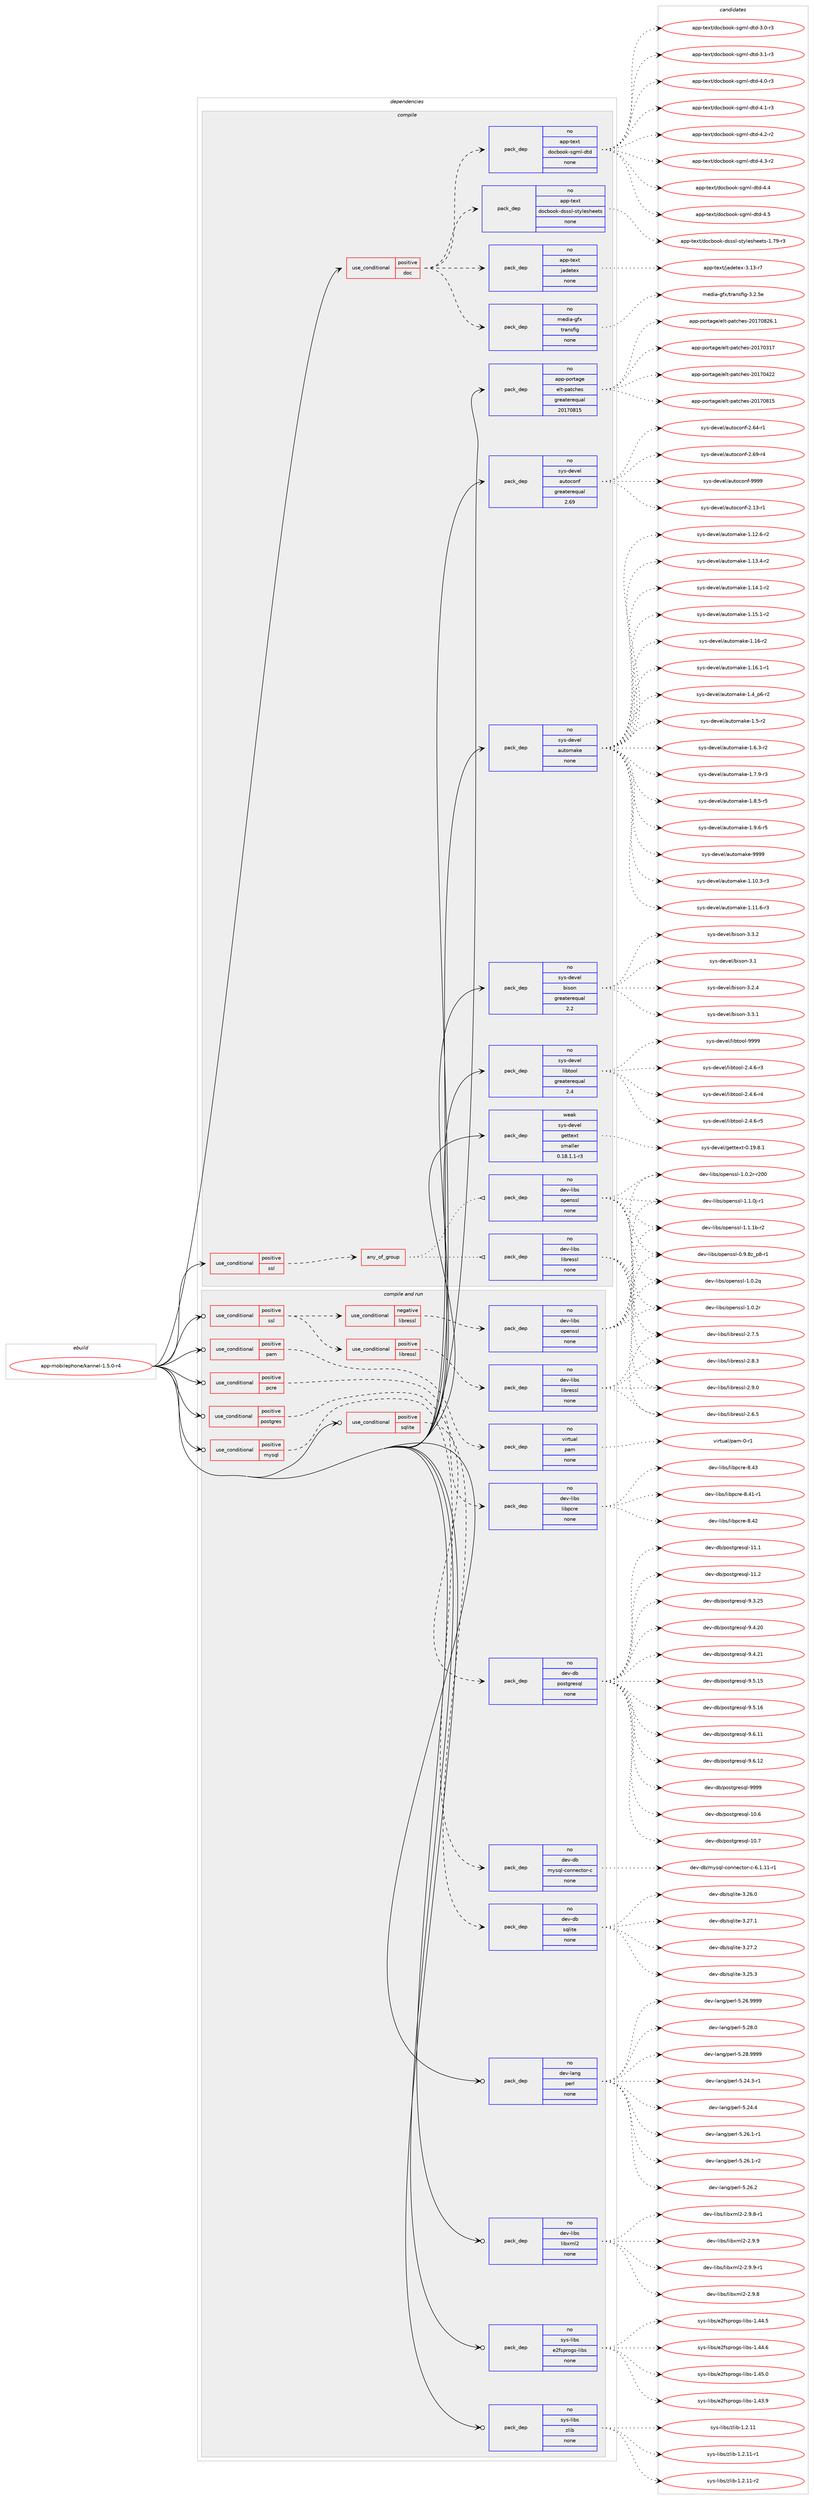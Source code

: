 digraph prolog {

# *************
# Graph options
# *************

newrank=true;
concentrate=true;
compound=true;
graph [rankdir=LR,fontname=Helvetica,fontsize=10,ranksep=1.5];#, ranksep=2.5, nodesep=0.2];
edge  [arrowhead=vee];
node  [fontname=Helvetica,fontsize=10];

# **********
# The ebuild
# **********

subgraph cluster_leftcol {
color=gray;
rank=same;
label=<<i>ebuild</i>>;
id [label="app-mobilephone/kannel-1.5.0-r4", color=red, width=4, href="../app-mobilephone/kannel-1.5.0-r4.svg"];
}

# ****************
# The dependencies
# ****************

subgraph cluster_midcol {
color=gray;
label=<<i>dependencies</i>>;
subgraph cluster_compile {
fillcolor="#eeeeee";
style=filled;
label=<<i>compile</i>>;
subgraph cond354084 {
dependency1302059 [label=<<TABLE BORDER="0" CELLBORDER="1" CELLSPACING="0" CELLPADDING="4"><TR><TD ROWSPAN="3" CELLPADDING="10">use_conditional</TD></TR><TR><TD>positive</TD></TR><TR><TD>doc</TD></TR></TABLE>>, shape=none, color=red];
subgraph pack927676 {
dependency1302060 [label=<<TABLE BORDER="0" CELLBORDER="1" CELLSPACING="0" CELLPADDING="4" WIDTH="220"><TR><TD ROWSPAN="6" CELLPADDING="30">pack_dep</TD></TR><TR><TD WIDTH="110">no</TD></TR><TR><TD>media-gfx</TD></TR><TR><TD>transfig</TD></TR><TR><TD>none</TD></TR><TR><TD></TD></TR></TABLE>>, shape=none, color=blue];
}
dependency1302059:e -> dependency1302060:w [weight=20,style="dashed",arrowhead="vee"];
subgraph pack927677 {
dependency1302061 [label=<<TABLE BORDER="0" CELLBORDER="1" CELLSPACING="0" CELLPADDING="4" WIDTH="220"><TR><TD ROWSPAN="6" CELLPADDING="30">pack_dep</TD></TR><TR><TD WIDTH="110">no</TD></TR><TR><TD>app-text</TD></TR><TR><TD>jadetex</TD></TR><TR><TD>none</TD></TR><TR><TD></TD></TR></TABLE>>, shape=none, color=blue];
}
dependency1302059:e -> dependency1302061:w [weight=20,style="dashed",arrowhead="vee"];
subgraph pack927678 {
dependency1302062 [label=<<TABLE BORDER="0" CELLBORDER="1" CELLSPACING="0" CELLPADDING="4" WIDTH="220"><TR><TD ROWSPAN="6" CELLPADDING="30">pack_dep</TD></TR><TR><TD WIDTH="110">no</TD></TR><TR><TD>app-text</TD></TR><TR><TD>docbook-dsssl-stylesheets</TD></TR><TR><TD>none</TD></TR><TR><TD></TD></TR></TABLE>>, shape=none, color=blue];
}
dependency1302059:e -> dependency1302062:w [weight=20,style="dashed",arrowhead="vee"];
subgraph pack927679 {
dependency1302063 [label=<<TABLE BORDER="0" CELLBORDER="1" CELLSPACING="0" CELLPADDING="4" WIDTH="220"><TR><TD ROWSPAN="6" CELLPADDING="30">pack_dep</TD></TR><TR><TD WIDTH="110">no</TD></TR><TR><TD>app-text</TD></TR><TR><TD>docbook-sgml-dtd</TD></TR><TR><TD>none</TD></TR><TR><TD></TD></TR></TABLE>>, shape=none, color=blue];
}
dependency1302059:e -> dependency1302063:w [weight=20,style="dashed",arrowhead="vee"];
}
id:e -> dependency1302059:w [weight=20,style="solid",arrowhead="vee"];
subgraph cond354085 {
dependency1302064 [label=<<TABLE BORDER="0" CELLBORDER="1" CELLSPACING="0" CELLPADDING="4"><TR><TD ROWSPAN="3" CELLPADDING="10">use_conditional</TD></TR><TR><TD>positive</TD></TR><TR><TD>ssl</TD></TR></TABLE>>, shape=none, color=red];
subgraph any19757 {
dependency1302065 [label=<<TABLE BORDER="0" CELLBORDER="1" CELLSPACING="0" CELLPADDING="4"><TR><TD CELLPADDING="10">any_of_group</TD></TR></TABLE>>, shape=none, color=red];subgraph pack927680 {
dependency1302066 [label=<<TABLE BORDER="0" CELLBORDER="1" CELLSPACING="0" CELLPADDING="4" WIDTH="220"><TR><TD ROWSPAN="6" CELLPADDING="30">pack_dep</TD></TR><TR><TD WIDTH="110">no</TD></TR><TR><TD>dev-libs</TD></TR><TR><TD>openssl</TD></TR><TR><TD>none</TD></TR><TR><TD></TD></TR></TABLE>>, shape=none, color=blue];
}
dependency1302065:e -> dependency1302066:w [weight=20,style="dotted",arrowhead="oinv"];
subgraph pack927681 {
dependency1302067 [label=<<TABLE BORDER="0" CELLBORDER="1" CELLSPACING="0" CELLPADDING="4" WIDTH="220"><TR><TD ROWSPAN="6" CELLPADDING="30">pack_dep</TD></TR><TR><TD WIDTH="110">no</TD></TR><TR><TD>dev-libs</TD></TR><TR><TD>libressl</TD></TR><TR><TD>none</TD></TR><TR><TD></TD></TR></TABLE>>, shape=none, color=blue];
}
dependency1302065:e -> dependency1302067:w [weight=20,style="dotted",arrowhead="oinv"];
}
dependency1302064:e -> dependency1302065:w [weight=20,style="dashed",arrowhead="vee"];
}
id:e -> dependency1302064:w [weight=20,style="solid",arrowhead="vee"];
subgraph pack927682 {
dependency1302068 [label=<<TABLE BORDER="0" CELLBORDER="1" CELLSPACING="0" CELLPADDING="4" WIDTH="220"><TR><TD ROWSPAN="6" CELLPADDING="30">pack_dep</TD></TR><TR><TD WIDTH="110">no</TD></TR><TR><TD>app-portage</TD></TR><TR><TD>elt-patches</TD></TR><TR><TD>greaterequal</TD></TR><TR><TD>20170815</TD></TR></TABLE>>, shape=none, color=blue];
}
id:e -> dependency1302068:w [weight=20,style="solid",arrowhead="vee"];
subgraph pack927683 {
dependency1302069 [label=<<TABLE BORDER="0" CELLBORDER="1" CELLSPACING="0" CELLPADDING="4" WIDTH="220"><TR><TD ROWSPAN="6" CELLPADDING="30">pack_dep</TD></TR><TR><TD WIDTH="110">no</TD></TR><TR><TD>sys-devel</TD></TR><TR><TD>autoconf</TD></TR><TR><TD>greaterequal</TD></TR><TR><TD>2.69</TD></TR></TABLE>>, shape=none, color=blue];
}
id:e -> dependency1302069:w [weight=20,style="solid",arrowhead="vee"];
subgraph pack927684 {
dependency1302070 [label=<<TABLE BORDER="0" CELLBORDER="1" CELLSPACING="0" CELLPADDING="4" WIDTH="220"><TR><TD ROWSPAN="6" CELLPADDING="30">pack_dep</TD></TR><TR><TD WIDTH="110">no</TD></TR><TR><TD>sys-devel</TD></TR><TR><TD>automake</TD></TR><TR><TD>none</TD></TR><TR><TD></TD></TR></TABLE>>, shape=none, color=blue];
}
id:e -> dependency1302070:w [weight=20,style="solid",arrowhead="vee"];
subgraph pack927685 {
dependency1302071 [label=<<TABLE BORDER="0" CELLBORDER="1" CELLSPACING="0" CELLPADDING="4" WIDTH="220"><TR><TD ROWSPAN="6" CELLPADDING="30">pack_dep</TD></TR><TR><TD WIDTH="110">no</TD></TR><TR><TD>sys-devel</TD></TR><TR><TD>bison</TD></TR><TR><TD>greaterequal</TD></TR><TR><TD>2.2</TD></TR></TABLE>>, shape=none, color=blue];
}
id:e -> dependency1302071:w [weight=20,style="solid",arrowhead="vee"];
subgraph pack927686 {
dependency1302072 [label=<<TABLE BORDER="0" CELLBORDER="1" CELLSPACING="0" CELLPADDING="4" WIDTH="220"><TR><TD ROWSPAN="6" CELLPADDING="30">pack_dep</TD></TR><TR><TD WIDTH="110">no</TD></TR><TR><TD>sys-devel</TD></TR><TR><TD>libtool</TD></TR><TR><TD>greaterequal</TD></TR><TR><TD>2.4</TD></TR></TABLE>>, shape=none, color=blue];
}
id:e -> dependency1302072:w [weight=20,style="solid",arrowhead="vee"];
subgraph pack927687 {
dependency1302073 [label=<<TABLE BORDER="0" CELLBORDER="1" CELLSPACING="0" CELLPADDING="4" WIDTH="220"><TR><TD ROWSPAN="6" CELLPADDING="30">pack_dep</TD></TR><TR><TD WIDTH="110">weak</TD></TR><TR><TD>sys-devel</TD></TR><TR><TD>gettext</TD></TR><TR><TD>smaller</TD></TR><TR><TD>0.18.1.1-r3</TD></TR></TABLE>>, shape=none, color=blue];
}
id:e -> dependency1302073:w [weight=20,style="solid",arrowhead="vee"];
}
subgraph cluster_compileandrun {
fillcolor="#eeeeee";
style=filled;
label=<<i>compile and run</i>>;
subgraph cond354086 {
dependency1302074 [label=<<TABLE BORDER="0" CELLBORDER="1" CELLSPACING="0" CELLPADDING="4"><TR><TD ROWSPAN="3" CELLPADDING="10">use_conditional</TD></TR><TR><TD>positive</TD></TR><TR><TD>mysql</TD></TR></TABLE>>, shape=none, color=red];
subgraph pack927688 {
dependency1302075 [label=<<TABLE BORDER="0" CELLBORDER="1" CELLSPACING="0" CELLPADDING="4" WIDTH="220"><TR><TD ROWSPAN="6" CELLPADDING="30">pack_dep</TD></TR><TR><TD WIDTH="110">no</TD></TR><TR><TD>dev-db</TD></TR><TR><TD>mysql-connector-c</TD></TR><TR><TD>none</TD></TR><TR><TD></TD></TR></TABLE>>, shape=none, color=blue];
}
dependency1302074:e -> dependency1302075:w [weight=20,style="dashed",arrowhead="vee"];
}
id:e -> dependency1302074:w [weight=20,style="solid",arrowhead="odotvee"];
subgraph cond354087 {
dependency1302076 [label=<<TABLE BORDER="0" CELLBORDER="1" CELLSPACING="0" CELLPADDING="4"><TR><TD ROWSPAN="3" CELLPADDING="10">use_conditional</TD></TR><TR><TD>positive</TD></TR><TR><TD>pam</TD></TR></TABLE>>, shape=none, color=red];
subgraph pack927689 {
dependency1302077 [label=<<TABLE BORDER="0" CELLBORDER="1" CELLSPACING="0" CELLPADDING="4" WIDTH="220"><TR><TD ROWSPAN="6" CELLPADDING="30">pack_dep</TD></TR><TR><TD WIDTH="110">no</TD></TR><TR><TD>virtual</TD></TR><TR><TD>pam</TD></TR><TR><TD>none</TD></TR><TR><TD></TD></TR></TABLE>>, shape=none, color=blue];
}
dependency1302076:e -> dependency1302077:w [weight=20,style="dashed",arrowhead="vee"];
}
id:e -> dependency1302076:w [weight=20,style="solid",arrowhead="odotvee"];
subgraph cond354088 {
dependency1302078 [label=<<TABLE BORDER="0" CELLBORDER="1" CELLSPACING="0" CELLPADDING="4"><TR><TD ROWSPAN="3" CELLPADDING="10">use_conditional</TD></TR><TR><TD>positive</TD></TR><TR><TD>pcre</TD></TR></TABLE>>, shape=none, color=red];
subgraph pack927690 {
dependency1302079 [label=<<TABLE BORDER="0" CELLBORDER="1" CELLSPACING="0" CELLPADDING="4" WIDTH="220"><TR><TD ROWSPAN="6" CELLPADDING="30">pack_dep</TD></TR><TR><TD WIDTH="110">no</TD></TR><TR><TD>dev-libs</TD></TR><TR><TD>libpcre</TD></TR><TR><TD>none</TD></TR><TR><TD></TD></TR></TABLE>>, shape=none, color=blue];
}
dependency1302078:e -> dependency1302079:w [weight=20,style="dashed",arrowhead="vee"];
}
id:e -> dependency1302078:w [weight=20,style="solid",arrowhead="odotvee"];
subgraph cond354089 {
dependency1302080 [label=<<TABLE BORDER="0" CELLBORDER="1" CELLSPACING="0" CELLPADDING="4"><TR><TD ROWSPAN="3" CELLPADDING="10">use_conditional</TD></TR><TR><TD>positive</TD></TR><TR><TD>postgres</TD></TR></TABLE>>, shape=none, color=red];
subgraph pack927691 {
dependency1302081 [label=<<TABLE BORDER="0" CELLBORDER="1" CELLSPACING="0" CELLPADDING="4" WIDTH="220"><TR><TD ROWSPAN="6" CELLPADDING="30">pack_dep</TD></TR><TR><TD WIDTH="110">no</TD></TR><TR><TD>dev-db</TD></TR><TR><TD>postgresql</TD></TR><TR><TD>none</TD></TR><TR><TD></TD></TR></TABLE>>, shape=none, color=blue];
}
dependency1302080:e -> dependency1302081:w [weight=20,style="dashed",arrowhead="vee"];
}
id:e -> dependency1302080:w [weight=20,style="solid",arrowhead="odotvee"];
subgraph cond354090 {
dependency1302082 [label=<<TABLE BORDER="0" CELLBORDER="1" CELLSPACING="0" CELLPADDING="4"><TR><TD ROWSPAN="3" CELLPADDING="10">use_conditional</TD></TR><TR><TD>positive</TD></TR><TR><TD>sqlite</TD></TR></TABLE>>, shape=none, color=red];
subgraph pack927692 {
dependency1302083 [label=<<TABLE BORDER="0" CELLBORDER="1" CELLSPACING="0" CELLPADDING="4" WIDTH="220"><TR><TD ROWSPAN="6" CELLPADDING="30">pack_dep</TD></TR><TR><TD WIDTH="110">no</TD></TR><TR><TD>dev-db</TD></TR><TR><TD>sqlite</TD></TR><TR><TD>none</TD></TR><TR><TD></TD></TR></TABLE>>, shape=none, color=blue];
}
dependency1302082:e -> dependency1302083:w [weight=20,style="dashed",arrowhead="vee"];
}
id:e -> dependency1302082:w [weight=20,style="solid",arrowhead="odotvee"];
subgraph cond354091 {
dependency1302084 [label=<<TABLE BORDER="0" CELLBORDER="1" CELLSPACING="0" CELLPADDING="4"><TR><TD ROWSPAN="3" CELLPADDING="10">use_conditional</TD></TR><TR><TD>positive</TD></TR><TR><TD>ssl</TD></TR></TABLE>>, shape=none, color=red];
subgraph cond354092 {
dependency1302085 [label=<<TABLE BORDER="0" CELLBORDER="1" CELLSPACING="0" CELLPADDING="4"><TR><TD ROWSPAN="3" CELLPADDING="10">use_conditional</TD></TR><TR><TD>positive</TD></TR><TR><TD>libressl</TD></TR></TABLE>>, shape=none, color=red];
subgraph pack927693 {
dependency1302086 [label=<<TABLE BORDER="0" CELLBORDER="1" CELLSPACING="0" CELLPADDING="4" WIDTH="220"><TR><TD ROWSPAN="6" CELLPADDING="30">pack_dep</TD></TR><TR><TD WIDTH="110">no</TD></TR><TR><TD>dev-libs</TD></TR><TR><TD>libressl</TD></TR><TR><TD>none</TD></TR><TR><TD></TD></TR></TABLE>>, shape=none, color=blue];
}
dependency1302085:e -> dependency1302086:w [weight=20,style="dashed",arrowhead="vee"];
}
dependency1302084:e -> dependency1302085:w [weight=20,style="dashed",arrowhead="vee"];
subgraph cond354093 {
dependency1302087 [label=<<TABLE BORDER="0" CELLBORDER="1" CELLSPACING="0" CELLPADDING="4"><TR><TD ROWSPAN="3" CELLPADDING="10">use_conditional</TD></TR><TR><TD>negative</TD></TR><TR><TD>libressl</TD></TR></TABLE>>, shape=none, color=red];
subgraph pack927694 {
dependency1302088 [label=<<TABLE BORDER="0" CELLBORDER="1" CELLSPACING="0" CELLPADDING="4" WIDTH="220"><TR><TD ROWSPAN="6" CELLPADDING="30">pack_dep</TD></TR><TR><TD WIDTH="110">no</TD></TR><TR><TD>dev-libs</TD></TR><TR><TD>openssl</TD></TR><TR><TD>none</TD></TR><TR><TD></TD></TR></TABLE>>, shape=none, color=blue];
}
dependency1302087:e -> dependency1302088:w [weight=20,style="dashed",arrowhead="vee"];
}
dependency1302084:e -> dependency1302087:w [weight=20,style="dashed",arrowhead="vee"];
}
id:e -> dependency1302084:w [weight=20,style="solid",arrowhead="odotvee"];
subgraph pack927695 {
dependency1302089 [label=<<TABLE BORDER="0" CELLBORDER="1" CELLSPACING="0" CELLPADDING="4" WIDTH="220"><TR><TD ROWSPAN="6" CELLPADDING="30">pack_dep</TD></TR><TR><TD WIDTH="110">no</TD></TR><TR><TD>dev-lang</TD></TR><TR><TD>perl</TD></TR><TR><TD>none</TD></TR><TR><TD></TD></TR></TABLE>>, shape=none, color=blue];
}
id:e -> dependency1302089:w [weight=20,style="solid",arrowhead="odotvee"];
subgraph pack927696 {
dependency1302090 [label=<<TABLE BORDER="0" CELLBORDER="1" CELLSPACING="0" CELLPADDING="4" WIDTH="220"><TR><TD ROWSPAN="6" CELLPADDING="30">pack_dep</TD></TR><TR><TD WIDTH="110">no</TD></TR><TR><TD>dev-libs</TD></TR><TR><TD>libxml2</TD></TR><TR><TD>none</TD></TR><TR><TD></TD></TR></TABLE>>, shape=none, color=blue];
}
id:e -> dependency1302090:w [weight=20,style="solid",arrowhead="odotvee"];
subgraph pack927697 {
dependency1302091 [label=<<TABLE BORDER="0" CELLBORDER="1" CELLSPACING="0" CELLPADDING="4" WIDTH="220"><TR><TD ROWSPAN="6" CELLPADDING="30">pack_dep</TD></TR><TR><TD WIDTH="110">no</TD></TR><TR><TD>sys-libs</TD></TR><TR><TD>e2fsprogs-libs</TD></TR><TR><TD>none</TD></TR><TR><TD></TD></TR></TABLE>>, shape=none, color=blue];
}
id:e -> dependency1302091:w [weight=20,style="solid",arrowhead="odotvee"];
subgraph pack927698 {
dependency1302092 [label=<<TABLE BORDER="0" CELLBORDER="1" CELLSPACING="0" CELLPADDING="4" WIDTH="220"><TR><TD ROWSPAN="6" CELLPADDING="30">pack_dep</TD></TR><TR><TD WIDTH="110">no</TD></TR><TR><TD>sys-libs</TD></TR><TR><TD>zlib</TD></TR><TR><TD>none</TD></TR><TR><TD></TD></TR></TABLE>>, shape=none, color=blue];
}
id:e -> dependency1302092:w [weight=20,style="solid",arrowhead="odotvee"];
}
subgraph cluster_run {
fillcolor="#eeeeee";
style=filled;
label=<<i>run</i>>;
}
}

# **************
# The candidates
# **************

subgraph cluster_choices {
rank=same;
color=gray;
label=<<i>candidates</i>>;

subgraph choice927676 {
color=black;
nodesep=1;
choice10910110010597451031021204711611497110115102105103455146504653101 [label="media-gfx/transfig-3.2.5e", color=red, width=4,href="../media-gfx/transfig-3.2.5e.svg"];
dependency1302060:e -> choice10910110010597451031021204711611497110115102105103455146504653101:w [style=dotted,weight="100"];
}
subgraph choice927677 {
color=black;
nodesep=1;
choice9711211245116101120116471069710010111610112045514649514511455 [label="app-text/jadetex-3.13-r7", color=red, width=4,href="../app-text/jadetex-3.13-r7.svg"];
dependency1302061:e -> choice9711211245116101120116471069710010111610112045514649514511455:w [style=dotted,weight="100"];
}
subgraph choice927678 {
color=black;
nodesep=1;
choice9711211245116101120116471001119998111111107451001151151151084511511612110810111510410110111611545494655574511451 [label="app-text/docbook-dsssl-stylesheets-1.79-r3", color=red, width=4,href="../app-text/docbook-dsssl-stylesheets-1.79-r3.svg"];
dependency1302062:e -> choice9711211245116101120116471001119998111111107451001151151151084511511612110810111510410110111611545494655574511451:w [style=dotted,weight="100"];
}
subgraph choice927679 {
color=black;
nodesep=1;
choice97112112451161011201164710011199981111111074511510310910845100116100455146484511451 [label="app-text/docbook-sgml-dtd-3.0-r3", color=red, width=4,href="../app-text/docbook-sgml-dtd-3.0-r3.svg"];
choice97112112451161011201164710011199981111111074511510310910845100116100455146494511451 [label="app-text/docbook-sgml-dtd-3.1-r3", color=red, width=4,href="../app-text/docbook-sgml-dtd-3.1-r3.svg"];
choice97112112451161011201164710011199981111111074511510310910845100116100455246484511451 [label="app-text/docbook-sgml-dtd-4.0-r3", color=red, width=4,href="../app-text/docbook-sgml-dtd-4.0-r3.svg"];
choice97112112451161011201164710011199981111111074511510310910845100116100455246494511451 [label="app-text/docbook-sgml-dtd-4.1-r3", color=red, width=4,href="../app-text/docbook-sgml-dtd-4.1-r3.svg"];
choice97112112451161011201164710011199981111111074511510310910845100116100455246504511450 [label="app-text/docbook-sgml-dtd-4.2-r2", color=red, width=4,href="../app-text/docbook-sgml-dtd-4.2-r2.svg"];
choice97112112451161011201164710011199981111111074511510310910845100116100455246514511450 [label="app-text/docbook-sgml-dtd-4.3-r2", color=red, width=4,href="../app-text/docbook-sgml-dtd-4.3-r2.svg"];
choice9711211245116101120116471001119998111111107451151031091084510011610045524652 [label="app-text/docbook-sgml-dtd-4.4", color=red, width=4,href="../app-text/docbook-sgml-dtd-4.4.svg"];
choice9711211245116101120116471001119998111111107451151031091084510011610045524653 [label="app-text/docbook-sgml-dtd-4.5", color=red, width=4,href="../app-text/docbook-sgml-dtd-4.5.svg"];
dependency1302063:e -> choice97112112451161011201164710011199981111111074511510310910845100116100455146484511451:w [style=dotted,weight="100"];
dependency1302063:e -> choice97112112451161011201164710011199981111111074511510310910845100116100455146494511451:w [style=dotted,weight="100"];
dependency1302063:e -> choice97112112451161011201164710011199981111111074511510310910845100116100455246484511451:w [style=dotted,weight="100"];
dependency1302063:e -> choice97112112451161011201164710011199981111111074511510310910845100116100455246494511451:w [style=dotted,weight="100"];
dependency1302063:e -> choice97112112451161011201164710011199981111111074511510310910845100116100455246504511450:w [style=dotted,weight="100"];
dependency1302063:e -> choice97112112451161011201164710011199981111111074511510310910845100116100455246514511450:w [style=dotted,weight="100"];
dependency1302063:e -> choice9711211245116101120116471001119998111111107451151031091084510011610045524652:w [style=dotted,weight="100"];
dependency1302063:e -> choice9711211245116101120116471001119998111111107451151031091084510011610045524653:w [style=dotted,weight="100"];
}
subgraph choice927680 {
color=black;
nodesep=1;
choice10010111845108105981154711111210111011511510845484657465612295112564511449 [label="dev-libs/openssl-0.9.8z_p8-r1", color=red, width=4,href="../dev-libs/openssl-0.9.8z_p8-r1.svg"];
choice100101118451081059811547111112101110115115108454946484650113 [label="dev-libs/openssl-1.0.2q", color=red, width=4,href="../dev-libs/openssl-1.0.2q.svg"];
choice100101118451081059811547111112101110115115108454946484650114 [label="dev-libs/openssl-1.0.2r", color=red, width=4,href="../dev-libs/openssl-1.0.2r.svg"];
choice10010111845108105981154711111210111011511510845494648465011445114504848 [label="dev-libs/openssl-1.0.2r-r200", color=red, width=4,href="../dev-libs/openssl-1.0.2r-r200.svg"];
choice1001011184510810598115471111121011101151151084549464946481064511449 [label="dev-libs/openssl-1.1.0j-r1", color=red, width=4,href="../dev-libs/openssl-1.1.0j-r1.svg"];
choice100101118451081059811547111112101110115115108454946494649984511450 [label="dev-libs/openssl-1.1.1b-r2", color=red, width=4,href="../dev-libs/openssl-1.1.1b-r2.svg"];
dependency1302066:e -> choice10010111845108105981154711111210111011511510845484657465612295112564511449:w [style=dotted,weight="100"];
dependency1302066:e -> choice100101118451081059811547111112101110115115108454946484650113:w [style=dotted,weight="100"];
dependency1302066:e -> choice100101118451081059811547111112101110115115108454946484650114:w [style=dotted,weight="100"];
dependency1302066:e -> choice10010111845108105981154711111210111011511510845494648465011445114504848:w [style=dotted,weight="100"];
dependency1302066:e -> choice1001011184510810598115471111121011101151151084549464946481064511449:w [style=dotted,weight="100"];
dependency1302066:e -> choice100101118451081059811547111112101110115115108454946494649984511450:w [style=dotted,weight="100"];
}
subgraph choice927681 {
color=black;
nodesep=1;
choice10010111845108105981154710810598114101115115108455046544653 [label="dev-libs/libressl-2.6.5", color=red, width=4,href="../dev-libs/libressl-2.6.5.svg"];
choice10010111845108105981154710810598114101115115108455046554653 [label="dev-libs/libressl-2.7.5", color=red, width=4,href="../dev-libs/libressl-2.7.5.svg"];
choice10010111845108105981154710810598114101115115108455046564651 [label="dev-libs/libressl-2.8.3", color=red, width=4,href="../dev-libs/libressl-2.8.3.svg"];
choice10010111845108105981154710810598114101115115108455046574648 [label="dev-libs/libressl-2.9.0", color=red, width=4,href="../dev-libs/libressl-2.9.0.svg"];
dependency1302067:e -> choice10010111845108105981154710810598114101115115108455046544653:w [style=dotted,weight="100"];
dependency1302067:e -> choice10010111845108105981154710810598114101115115108455046554653:w [style=dotted,weight="100"];
dependency1302067:e -> choice10010111845108105981154710810598114101115115108455046564651:w [style=dotted,weight="100"];
dependency1302067:e -> choice10010111845108105981154710810598114101115115108455046574648:w [style=dotted,weight="100"];
}
subgraph choice927682 {
color=black;
nodesep=1;
choice97112112451121111141169710310147101108116451129711699104101115455048495548514955 [label="app-portage/elt-patches-20170317", color=red, width=4,href="../app-portage/elt-patches-20170317.svg"];
choice97112112451121111141169710310147101108116451129711699104101115455048495548525050 [label="app-portage/elt-patches-20170422", color=red, width=4,href="../app-portage/elt-patches-20170422.svg"];
choice97112112451121111141169710310147101108116451129711699104101115455048495548564953 [label="app-portage/elt-patches-20170815", color=red, width=4,href="../app-portage/elt-patches-20170815.svg"];
choice971121124511211111411697103101471011081164511297116991041011154550484955485650544649 [label="app-portage/elt-patches-20170826.1", color=red, width=4,href="../app-portage/elt-patches-20170826.1.svg"];
dependency1302068:e -> choice97112112451121111141169710310147101108116451129711699104101115455048495548514955:w [style=dotted,weight="100"];
dependency1302068:e -> choice97112112451121111141169710310147101108116451129711699104101115455048495548525050:w [style=dotted,weight="100"];
dependency1302068:e -> choice97112112451121111141169710310147101108116451129711699104101115455048495548564953:w [style=dotted,weight="100"];
dependency1302068:e -> choice971121124511211111411697103101471011081164511297116991041011154550484955485650544649:w [style=dotted,weight="100"];
}
subgraph choice927683 {
color=black;
nodesep=1;
choice1151211154510010111810110847971171161119911111010245504649514511449 [label="sys-devel/autoconf-2.13-r1", color=red, width=4,href="../sys-devel/autoconf-2.13-r1.svg"];
choice1151211154510010111810110847971171161119911111010245504654524511449 [label="sys-devel/autoconf-2.64-r1", color=red, width=4,href="../sys-devel/autoconf-2.64-r1.svg"];
choice1151211154510010111810110847971171161119911111010245504654574511452 [label="sys-devel/autoconf-2.69-r4", color=red, width=4,href="../sys-devel/autoconf-2.69-r4.svg"];
choice115121115451001011181011084797117116111991111101024557575757 [label="sys-devel/autoconf-9999", color=red, width=4,href="../sys-devel/autoconf-9999.svg"];
dependency1302069:e -> choice1151211154510010111810110847971171161119911111010245504649514511449:w [style=dotted,weight="100"];
dependency1302069:e -> choice1151211154510010111810110847971171161119911111010245504654524511449:w [style=dotted,weight="100"];
dependency1302069:e -> choice1151211154510010111810110847971171161119911111010245504654574511452:w [style=dotted,weight="100"];
dependency1302069:e -> choice115121115451001011181011084797117116111991111101024557575757:w [style=dotted,weight="100"];
}
subgraph choice927684 {
color=black;
nodesep=1;
choice11512111545100101118101108479711711611110997107101454946494846514511451 [label="sys-devel/automake-1.10.3-r3", color=red, width=4,href="../sys-devel/automake-1.10.3-r3.svg"];
choice11512111545100101118101108479711711611110997107101454946494946544511451 [label="sys-devel/automake-1.11.6-r3", color=red, width=4,href="../sys-devel/automake-1.11.6-r3.svg"];
choice11512111545100101118101108479711711611110997107101454946495046544511450 [label="sys-devel/automake-1.12.6-r2", color=red, width=4,href="../sys-devel/automake-1.12.6-r2.svg"];
choice11512111545100101118101108479711711611110997107101454946495146524511450 [label="sys-devel/automake-1.13.4-r2", color=red, width=4,href="../sys-devel/automake-1.13.4-r2.svg"];
choice11512111545100101118101108479711711611110997107101454946495246494511450 [label="sys-devel/automake-1.14.1-r2", color=red, width=4,href="../sys-devel/automake-1.14.1-r2.svg"];
choice11512111545100101118101108479711711611110997107101454946495346494511450 [label="sys-devel/automake-1.15.1-r2", color=red, width=4,href="../sys-devel/automake-1.15.1-r2.svg"];
choice1151211154510010111810110847971171161111099710710145494649544511450 [label="sys-devel/automake-1.16-r2", color=red, width=4,href="../sys-devel/automake-1.16-r2.svg"];
choice11512111545100101118101108479711711611110997107101454946495446494511449 [label="sys-devel/automake-1.16.1-r1", color=red, width=4,href="../sys-devel/automake-1.16.1-r1.svg"];
choice115121115451001011181011084797117116111109971071014549465295112544511450 [label="sys-devel/automake-1.4_p6-r2", color=red, width=4,href="../sys-devel/automake-1.4_p6-r2.svg"];
choice11512111545100101118101108479711711611110997107101454946534511450 [label="sys-devel/automake-1.5-r2", color=red, width=4,href="../sys-devel/automake-1.5-r2.svg"];
choice115121115451001011181011084797117116111109971071014549465446514511450 [label="sys-devel/automake-1.6.3-r2", color=red, width=4,href="../sys-devel/automake-1.6.3-r2.svg"];
choice115121115451001011181011084797117116111109971071014549465546574511451 [label="sys-devel/automake-1.7.9-r3", color=red, width=4,href="../sys-devel/automake-1.7.9-r3.svg"];
choice115121115451001011181011084797117116111109971071014549465646534511453 [label="sys-devel/automake-1.8.5-r5", color=red, width=4,href="../sys-devel/automake-1.8.5-r5.svg"];
choice115121115451001011181011084797117116111109971071014549465746544511453 [label="sys-devel/automake-1.9.6-r5", color=red, width=4,href="../sys-devel/automake-1.9.6-r5.svg"];
choice115121115451001011181011084797117116111109971071014557575757 [label="sys-devel/automake-9999", color=red, width=4,href="../sys-devel/automake-9999.svg"];
dependency1302070:e -> choice11512111545100101118101108479711711611110997107101454946494846514511451:w [style=dotted,weight="100"];
dependency1302070:e -> choice11512111545100101118101108479711711611110997107101454946494946544511451:w [style=dotted,weight="100"];
dependency1302070:e -> choice11512111545100101118101108479711711611110997107101454946495046544511450:w [style=dotted,weight="100"];
dependency1302070:e -> choice11512111545100101118101108479711711611110997107101454946495146524511450:w [style=dotted,weight="100"];
dependency1302070:e -> choice11512111545100101118101108479711711611110997107101454946495246494511450:w [style=dotted,weight="100"];
dependency1302070:e -> choice11512111545100101118101108479711711611110997107101454946495346494511450:w [style=dotted,weight="100"];
dependency1302070:e -> choice1151211154510010111810110847971171161111099710710145494649544511450:w [style=dotted,weight="100"];
dependency1302070:e -> choice11512111545100101118101108479711711611110997107101454946495446494511449:w [style=dotted,weight="100"];
dependency1302070:e -> choice115121115451001011181011084797117116111109971071014549465295112544511450:w [style=dotted,weight="100"];
dependency1302070:e -> choice11512111545100101118101108479711711611110997107101454946534511450:w [style=dotted,weight="100"];
dependency1302070:e -> choice115121115451001011181011084797117116111109971071014549465446514511450:w [style=dotted,weight="100"];
dependency1302070:e -> choice115121115451001011181011084797117116111109971071014549465546574511451:w [style=dotted,weight="100"];
dependency1302070:e -> choice115121115451001011181011084797117116111109971071014549465646534511453:w [style=dotted,weight="100"];
dependency1302070:e -> choice115121115451001011181011084797117116111109971071014549465746544511453:w [style=dotted,weight="100"];
dependency1302070:e -> choice115121115451001011181011084797117116111109971071014557575757:w [style=dotted,weight="100"];
}
subgraph choice927685 {
color=black;
nodesep=1;
choice11512111545100101118101108479810511511111045514649 [label="sys-devel/bison-3.1", color=red, width=4,href="../sys-devel/bison-3.1.svg"];
choice115121115451001011181011084798105115111110455146504652 [label="sys-devel/bison-3.2.4", color=red, width=4,href="../sys-devel/bison-3.2.4.svg"];
choice115121115451001011181011084798105115111110455146514649 [label="sys-devel/bison-3.3.1", color=red, width=4,href="../sys-devel/bison-3.3.1.svg"];
choice115121115451001011181011084798105115111110455146514650 [label="sys-devel/bison-3.3.2", color=red, width=4,href="../sys-devel/bison-3.3.2.svg"];
dependency1302071:e -> choice11512111545100101118101108479810511511111045514649:w [style=dotted,weight="100"];
dependency1302071:e -> choice115121115451001011181011084798105115111110455146504652:w [style=dotted,weight="100"];
dependency1302071:e -> choice115121115451001011181011084798105115111110455146514649:w [style=dotted,weight="100"];
dependency1302071:e -> choice115121115451001011181011084798105115111110455146514650:w [style=dotted,weight="100"];
}
subgraph choice927686 {
color=black;
nodesep=1;
choice1151211154510010111810110847108105981161111111084550465246544511451 [label="sys-devel/libtool-2.4.6-r3", color=red, width=4,href="../sys-devel/libtool-2.4.6-r3.svg"];
choice1151211154510010111810110847108105981161111111084550465246544511452 [label="sys-devel/libtool-2.4.6-r4", color=red, width=4,href="../sys-devel/libtool-2.4.6-r4.svg"];
choice1151211154510010111810110847108105981161111111084550465246544511453 [label="sys-devel/libtool-2.4.6-r5", color=red, width=4,href="../sys-devel/libtool-2.4.6-r5.svg"];
choice1151211154510010111810110847108105981161111111084557575757 [label="sys-devel/libtool-9999", color=red, width=4,href="../sys-devel/libtool-9999.svg"];
dependency1302072:e -> choice1151211154510010111810110847108105981161111111084550465246544511451:w [style=dotted,weight="100"];
dependency1302072:e -> choice1151211154510010111810110847108105981161111111084550465246544511452:w [style=dotted,weight="100"];
dependency1302072:e -> choice1151211154510010111810110847108105981161111111084550465246544511453:w [style=dotted,weight="100"];
dependency1302072:e -> choice1151211154510010111810110847108105981161111111084557575757:w [style=dotted,weight="100"];
}
subgraph choice927687 {
color=black;
nodesep=1;
choice1151211154510010111810110847103101116116101120116454846495746564649 [label="sys-devel/gettext-0.19.8.1", color=red, width=4,href="../sys-devel/gettext-0.19.8.1.svg"];
dependency1302073:e -> choice1151211154510010111810110847103101116116101120116454846495746564649:w [style=dotted,weight="100"];
}
subgraph choice927688 {
color=black;
nodesep=1;
choice1001011184510098471091211151131084599111110110101991161111144599455446494649494511449 [label="dev-db/mysql-connector-c-6.1.11-r1", color=red, width=4,href="../dev-db/mysql-connector-c-6.1.11-r1.svg"];
dependency1302075:e -> choice1001011184510098471091211151131084599111110110101991161111144599455446494649494511449:w [style=dotted,weight="100"];
}
subgraph choice927689 {
color=black;
nodesep=1;
choice11810511411611797108471129710945484511449 [label="virtual/pam-0-r1", color=red, width=4,href="../virtual/pam-0-r1.svg"];
dependency1302077:e -> choice11810511411611797108471129710945484511449:w [style=dotted,weight="100"];
}
subgraph choice927690 {
color=black;
nodesep=1;
choice100101118451081059811547108105981129911410145564652494511449 [label="dev-libs/libpcre-8.41-r1", color=red, width=4,href="../dev-libs/libpcre-8.41-r1.svg"];
choice10010111845108105981154710810598112991141014556465250 [label="dev-libs/libpcre-8.42", color=red, width=4,href="../dev-libs/libpcre-8.42.svg"];
choice10010111845108105981154710810598112991141014556465251 [label="dev-libs/libpcre-8.43", color=red, width=4,href="../dev-libs/libpcre-8.43.svg"];
dependency1302079:e -> choice100101118451081059811547108105981129911410145564652494511449:w [style=dotted,weight="100"];
dependency1302079:e -> choice10010111845108105981154710810598112991141014556465250:w [style=dotted,weight="100"];
dependency1302079:e -> choice10010111845108105981154710810598112991141014556465251:w [style=dotted,weight="100"];
}
subgraph choice927691 {
color=black;
nodesep=1;
choice1001011184510098471121111151161031141011151131084549484654 [label="dev-db/postgresql-10.6", color=red, width=4,href="../dev-db/postgresql-10.6.svg"];
choice1001011184510098471121111151161031141011151131084549484655 [label="dev-db/postgresql-10.7", color=red, width=4,href="../dev-db/postgresql-10.7.svg"];
choice1001011184510098471121111151161031141011151131084549494649 [label="dev-db/postgresql-11.1", color=red, width=4,href="../dev-db/postgresql-11.1.svg"];
choice1001011184510098471121111151161031141011151131084549494650 [label="dev-db/postgresql-11.2", color=red, width=4,href="../dev-db/postgresql-11.2.svg"];
choice10010111845100984711211111511610311410111511310845574651465053 [label="dev-db/postgresql-9.3.25", color=red, width=4,href="../dev-db/postgresql-9.3.25.svg"];
choice10010111845100984711211111511610311410111511310845574652465048 [label="dev-db/postgresql-9.4.20", color=red, width=4,href="../dev-db/postgresql-9.4.20.svg"];
choice10010111845100984711211111511610311410111511310845574652465049 [label="dev-db/postgresql-9.4.21", color=red, width=4,href="../dev-db/postgresql-9.4.21.svg"];
choice10010111845100984711211111511610311410111511310845574653464953 [label="dev-db/postgresql-9.5.15", color=red, width=4,href="../dev-db/postgresql-9.5.15.svg"];
choice10010111845100984711211111511610311410111511310845574653464954 [label="dev-db/postgresql-9.5.16", color=red, width=4,href="../dev-db/postgresql-9.5.16.svg"];
choice10010111845100984711211111511610311410111511310845574654464949 [label="dev-db/postgresql-9.6.11", color=red, width=4,href="../dev-db/postgresql-9.6.11.svg"];
choice10010111845100984711211111511610311410111511310845574654464950 [label="dev-db/postgresql-9.6.12", color=red, width=4,href="../dev-db/postgresql-9.6.12.svg"];
choice1001011184510098471121111151161031141011151131084557575757 [label="dev-db/postgresql-9999", color=red, width=4,href="../dev-db/postgresql-9999.svg"];
dependency1302081:e -> choice1001011184510098471121111151161031141011151131084549484654:w [style=dotted,weight="100"];
dependency1302081:e -> choice1001011184510098471121111151161031141011151131084549484655:w [style=dotted,weight="100"];
dependency1302081:e -> choice1001011184510098471121111151161031141011151131084549494649:w [style=dotted,weight="100"];
dependency1302081:e -> choice1001011184510098471121111151161031141011151131084549494650:w [style=dotted,weight="100"];
dependency1302081:e -> choice10010111845100984711211111511610311410111511310845574651465053:w [style=dotted,weight="100"];
dependency1302081:e -> choice10010111845100984711211111511610311410111511310845574652465048:w [style=dotted,weight="100"];
dependency1302081:e -> choice10010111845100984711211111511610311410111511310845574652465049:w [style=dotted,weight="100"];
dependency1302081:e -> choice10010111845100984711211111511610311410111511310845574653464953:w [style=dotted,weight="100"];
dependency1302081:e -> choice10010111845100984711211111511610311410111511310845574653464954:w [style=dotted,weight="100"];
dependency1302081:e -> choice10010111845100984711211111511610311410111511310845574654464949:w [style=dotted,weight="100"];
dependency1302081:e -> choice10010111845100984711211111511610311410111511310845574654464950:w [style=dotted,weight="100"];
dependency1302081:e -> choice1001011184510098471121111151161031141011151131084557575757:w [style=dotted,weight="100"];
}
subgraph choice927692 {
color=black;
nodesep=1;
choice10010111845100984711511310810511610145514650534651 [label="dev-db/sqlite-3.25.3", color=red, width=4,href="../dev-db/sqlite-3.25.3.svg"];
choice10010111845100984711511310810511610145514650544648 [label="dev-db/sqlite-3.26.0", color=red, width=4,href="../dev-db/sqlite-3.26.0.svg"];
choice10010111845100984711511310810511610145514650554649 [label="dev-db/sqlite-3.27.1", color=red, width=4,href="../dev-db/sqlite-3.27.1.svg"];
choice10010111845100984711511310810511610145514650554650 [label="dev-db/sqlite-3.27.2", color=red, width=4,href="../dev-db/sqlite-3.27.2.svg"];
dependency1302083:e -> choice10010111845100984711511310810511610145514650534651:w [style=dotted,weight="100"];
dependency1302083:e -> choice10010111845100984711511310810511610145514650544648:w [style=dotted,weight="100"];
dependency1302083:e -> choice10010111845100984711511310810511610145514650554649:w [style=dotted,weight="100"];
dependency1302083:e -> choice10010111845100984711511310810511610145514650554650:w [style=dotted,weight="100"];
}
subgraph choice927693 {
color=black;
nodesep=1;
choice10010111845108105981154710810598114101115115108455046544653 [label="dev-libs/libressl-2.6.5", color=red, width=4,href="../dev-libs/libressl-2.6.5.svg"];
choice10010111845108105981154710810598114101115115108455046554653 [label="dev-libs/libressl-2.7.5", color=red, width=4,href="../dev-libs/libressl-2.7.5.svg"];
choice10010111845108105981154710810598114101115115108455046564651 [label="dev-libs/libressl-2.8.3", color=red, width=4,href="../dev-libs/libressl-2.8.3.svg"];
choice10010111845108105981154710810598114101115115108455046574648 [label="dev-libs/libressl-2.9.0", color=red, width=4,href="../dev-libs/libressl-2.9.0.svg"];
dependency1302086:e -> choice10010111845108105981154710810598114101115115108455046544653:w [style=dotted,weight="100"];
dependency1302086:e -> choice10010111845108105981154710810598114101115115108455046554653:w [style=dotted,weight="100"];
dependency1302086:e -> choice10010111845108105981154710810598114101115115108455046564651:w [style=dotted,weight="100"];
dependency1302086:e -> choice10010111845108105981154710810598114101115115108455046574648:w [style=dotted,weight="100"];
}
subgraph choice927694 {
color=black;
nodesep=1;
choice10010111845108105981154711111210111011511510845484657465612295112564511449 [label="dev-libs/openssl-0.9.8z_p8-r1", color=red, width=4,href="../dev-libs/openssl-0.9.8z_p8-r1.svg"];
choice100101118451081059811547111112101110115115108454946484650113 [label="dev-libs/openssl-1.0.2q", color=red, width=4,href="../dev-libs/openssl-1.0.2q.svg"];
choice100101118451081059811547111112101110115115108454946484650114 [label="dev-libs/openssl-1.0.2r", color=red, width=4,href="../dev-libs/openssl-1.0.2r.svg"];
choice10010111845108105981154711111210111011511510845494648465011445114504848 [label="dev-libs/openssl-1.0.2r-r200", color=red, width=4,href="../dev-libs/openssl-1.0.2r-r200.svg"];
choice1001011184510810598115471111121011101151151084549464946481064511449 [label="dev-libs/openssl-1.1.0j-r1", color=red, width=4,href="../dev-libs/openssl-1.1.0j-r1.svg"];
choice100101118451081059811547111112101110115115108454946494649984511450 [label="dev-libs/openssl-1.1.1b-r2", color=red, width=4,href="../dev-libs/openssl-1.1.1b-r2.svg"];
dependency1302088:e -> choice10010111845108105981154711111210111011511510845484657465612295112564511449:w [style=dotted,weight="100"];
dependency1302088:e -> choice100101118451081059811547111112101110115115108454946484650113:w [style=dotted,weight="100"];
dependency1302088:e -> choice100101118451081059811547111112101110115115108454946484650114:w [style=dotted,weight="100"];
dependency1302088:e -> choice10010111845108105981154711111210111011511510845494648465011445114504848:w [style=dotted,weight="100"];
dependency1302088:e -> choice1001011184510810598115471111121011101151151084549464946481064511449:w [style=dotted,weight="100"];
dependency1302088:e -> choice100101118451081059811547111112101110115115108454946494649984511450:w [style=dotted,weight="100"];
}
subgraph choice927695 {
color=black;
nodesep=1;
choice100101118451089711010347112101114108455346505246514511449 [label="dev-lang/perl-5.24.3-r1", color=red, width=4,href="../dev-lang/perl-5.24.3-r1.svg"];
choice10010111845108971101034711210111410845534650524652 [label="dev-lang/perl-5.24.4", color=red, width=4,href="../dev-lang/perl-5.24.4.svg"];
choice100101118451089711010347112101114108455346505446494511449 [label="dev-lang/perl-5.26.1-r1", color=red, width=4,href="../dev-lang/perl-5.26.1-r1.svg"];
choice100101118451089711010347112101114108455346505446494511450 [label="dev-lang/perl-5.26.1-r2", color=red, width=4,href="../dev-lang/perl-5.26.1-r2.svg"];
choice10010111845108971101034711210111410845534650544650 [label="dev-lang/perl-5.26.2", color=red, width=4,href="../dev-lang/perl-5.26.2.svg"];
choice10010111845108971101034711210111410845534650544657575757 [label="dev-lang/perl-5.26.9999", color=red, width=4,href="../dev-lang/perl-5.26.9999.svg"];
choice10010111845108971101034711210111410845534650564648 [label="dev-lang/perl-5.28.0", color=red, width=4,href="../dev-lang/perl-5.28.0.svg"];
choice10010111845108971101034711210111410845534650564657575757 [label="dev-lang/perl-5.28.9999", color=red, width=4,href="../dev-lang/perl-5.28.9999.svg"];
dependency1302089:e -> choice100101118451089711010347112101114108455346505246514511449:w [style=dotted,weight="100"];
dependency1302089:e -> choice10010111845108971101034711210111410845534650524652:w [style=dotted,weight="100"];
dependency1302089:e -> choice100101118451089711010347112101114108455346505446494511449:w [style=dotted,weight="100"];
dependency1302089:e -> choice100101118451089711010347112101114108455346505446494511450:w [style=dotted,weight="100"];
dependency1302089:e -> choice10010111845108971101034711210111410845534650544650:w [style=dotted,weight="100"];
dependency1302089:e -> choice10010111845108971101034711210111410845534650544657575757:w [style=dotted,weight="100"];
dependency1302089:e -> choice10010111845108971101034711210111410845534650564648:w [style=dotted,weight="100"];
dependency1302089:e -> choice10010111845108971101034711210111410845534650564657575757:w [style=dotted,weight="100"];
}
subgraph choice927696 {
color=black;
nodesep=1;
choice1001011184510810598115471081059812010910850455046574656 [label="dev-libs/libxml2-2.9.8", color=red, width=4,href="../dev-libs/libxml2-2.9.8.svg"];
choice10010111845108105981154710810598120109108504550465746564511449 [label="dev-libs/libxml2-2.9.8-r1", color=red, width=4,href="../dev-libs/libxml2-2.9.8-r1.svg"];
choice1001011184510810598115471081059812010910850455046574657 [label="dev-libs/libxml2-2.9.9", color=red, width=4,href="../dev-libs/libxml2-2.9.9.svg"];
choice10010111845108105981154710810598120109108504550465746574511449 [label="dev-libs/libxml2-2.9.9-r1", color=red, width=4,href="../dev-libs/libxml2-2.9.9-r1.svg"];
dependency1302090:e -> choice1001011184510810598115471081059812010910850455046574656:w [style=dotted,weight="100"];
dependency1302090:e -> choice10010111845108105981154710810598120109108504550465746564511449:w [style=dotted,weight="100"];
dependency1302090:e -> choice1001011184510810598115471081059812010910850455046574657:w [style=dotted,weight="100"];
dependency1302090:e -> choice10010111845108105981154710810598120109108504550465746574511449:w [style=dotted,weight="100"];
}
subgraph choice927697 {
color=black;
nodesep=1;
choice11512111545108105981154710150102115112114111103115451081059811545494652514657 [label="sys-libs/e2fsprogs-libs-1.43.9", color=red, width=4,href="../sys-libs/e2fsprogs-libs-1.43.9.svg"];
choice11512111545108105981154710150102115112114111103115451081059811545494652524653 [label="sys-libs/e2fsprogs-libs-1.44.5", color=red, width=4,href="../sys-libs/e2fsprogs-libs-1.44.5.svg"];
choice11512111545108105981154710150102115112114111103115451081059811545494652524654 [label="sys-libs/e2fsprogs-libs-1.44.6", color=red, width=4,href="../sys-libs/e2fsprogs-libs-1.44.6.svg"];
choice11512111545108105981154710150102115112114111103115451081059811545494652534648 [label="sys-libs/e2fsprogs-libs-1.45.0", color=red, width=4,href="../sys-libs/e2fsprogs-libs-1.45.0.svg"];
dependency1302091:e -> choice11512111545108105981154710150102115112114111103115451081059811545494652514657:w [style=dotted,weight="100"];
dependency1302091:e -> choice11512111545108105981154710150102115112114111103115451081059811545494652524653:w [style=dotted,weight="100"];
dependency1302091:e -> choice11512111545108105981154710150102115112114111103115451081059811545494652524654:w [style=dotted,weight="100"];
dependency1302091:e -> choice11512111545108105981154710150102115112114111103115451081059811545494652534648:w [style=dotted,weight="100"];
}
subgraph choice927698 {
color=black;
nodesep=1;
choice1151211154510810598115471221081059845494650464949 [label="sys-libs/zlib-1.2.11", color=red, width=4,href="../sys-libs/zlib-1.2.11.svg"];
choice11512111545108105981154712210810598454946504649494511449 [label="sys-libs/zlib-1.2.11-r1", color=red, width=4,href="../sys-libs/zlib-1.2.11-r1.svg"];
choice11512111545108105981154712210810598454946504649494511450 [label="sys-libs/zlib-1.2.11-r2", color=red, width=4,href="../sys-libs/zlib-1.2.11-r2.svg"];
dependency1302092:e -> choice1151211154510810598115471221081059845494650464949:w [style=dotted,weight="100"];
dependency1302092:e -> choice11512111545108105981154712210810598454946504649494511449:w [style=dotted,weight="100"];
dependency1302092:e -> choice11512111545108105981154712210810598454946504649494511450:w [style=dotted,weight="100"];
}
}

}
